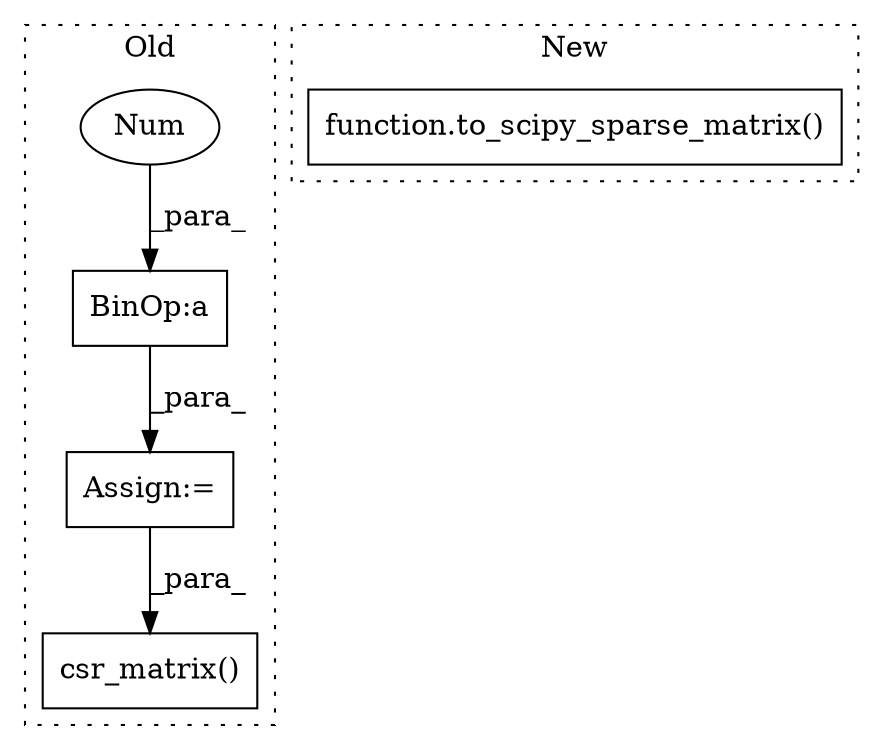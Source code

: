 digraph G {
subgraph cluster0 {
1 [label="csr_matrix()" a="75" s="2414,2496" l="23,1" shape="box"];
3 [label="BinOp:a" a="82" s="2213" l="3" shape="box"];
4 [label="Num" a="76" s="2216" l="3" shape="ellipse"];
5 [label="Assign:=" a="68" s="2174" l="3" shape="box"];
label = "Old";
style="dotted";
}
subgraph cluster1 {
2 [label="function.to_scipy_sparse_matrix()" a="75" s="2302,2335" l="23,22" shape="box"];
label = "New";
style="dotted";
}
3 -> 5 [label="_para_"];
4 -> 3 [label="_para_"];
5 -> 1 [label="_para_"];
}